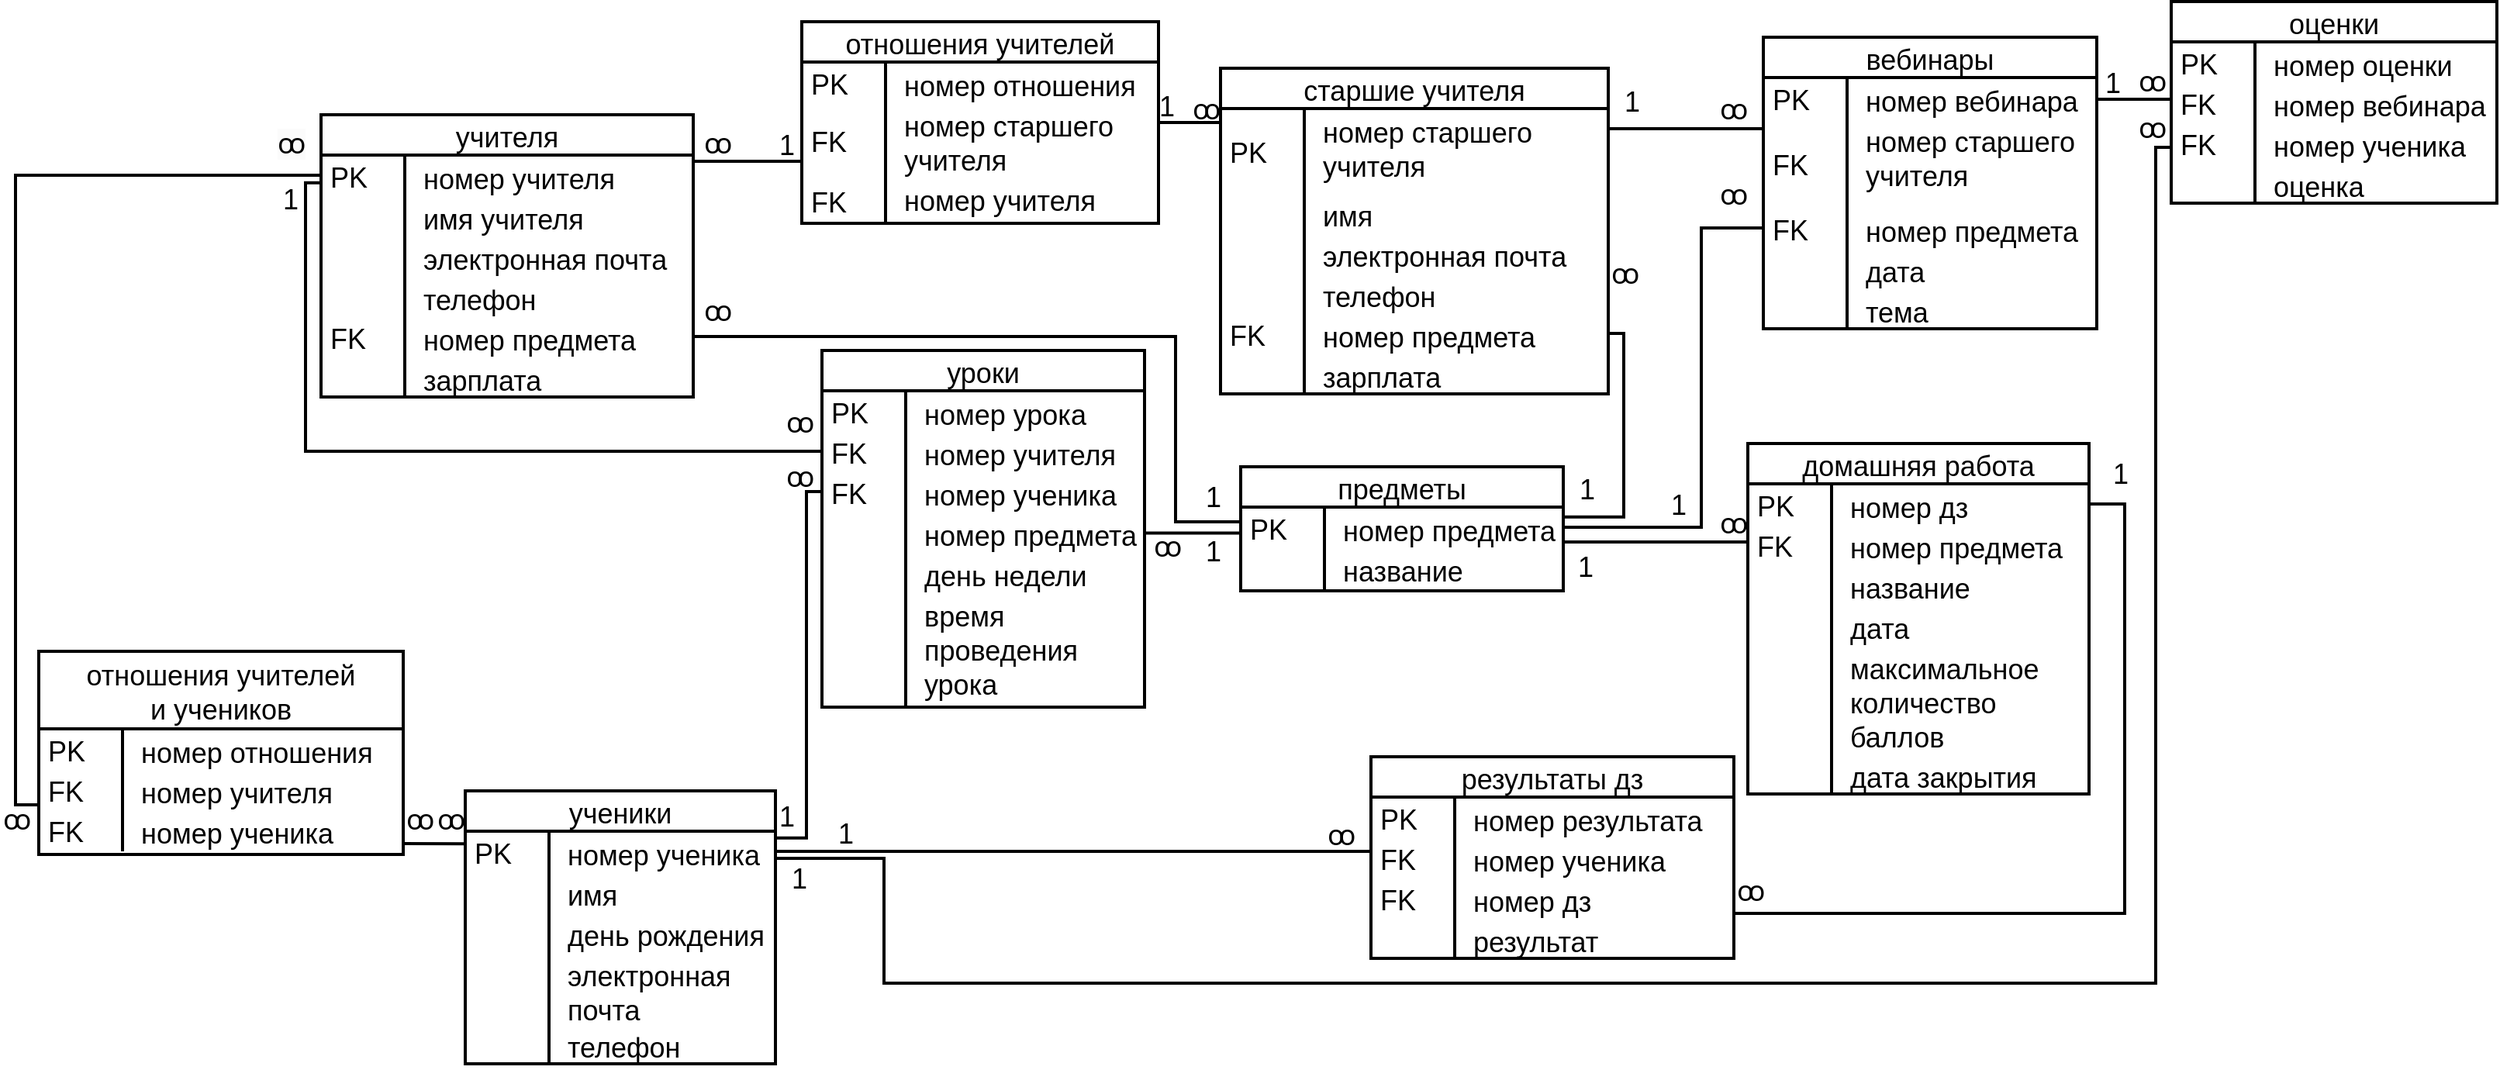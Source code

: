 <mxfile version="21.6.8" type="device">
  <diagram name="Страница — 1" id="VlObmKkYU1htEmcqtFjB">
    <mxGraphModel dx="1668" dy="-1364" grid="1" gridSize="10" guides="1" tooltips="1" connect="1" arrows="1" fold="1" page="1" pageScale="1" pageWidth="1654" pageHeight="1169" math="0" shadow="0">
      <root>
        <mxCell id="0" />
        <mxCell id="1" parent="0" />
        <mxCell id="KzehQTqZe3xetpzBrK9J-1" value="отношения учителей &#xa;и учеников" style="swimlane;fontStyle=0;childLayout=stackLayout;horizontal=1;startSize=50;fillColor=default;horizontalStack=0;resizeParent=1;resizeLast=0;collapsible=1;marginBottom=0;swimlaneFillColor=default;align=center;strokeWidth=2;fontSize=18;" parent="1" vertex="1">
          <mxGeometry x="47" y="2809" width="235" height="131" as="geometry" />
        </mxCell>
        <mxCell id="KzehQTqZe3xetpzBrK9J-2" value="номер отношения" style="shape=partialRectangle;top=0;left=0;right=0;bottom=0;align=left;verticalAlign=top;spacingTop=-2;fillColor=none;spacingLeft=64;spacingRight=4;overflow=hidden;rotatable=0;points=[[0,0.5],[1,0.5]];portConstraint=eastwest;dropTarget=0;strokeWidth=2;fontSize=18;" parent="KzehQTqZe3xetpzBrK9J-1" vertex="1">
          <mxGeometry y="50" width="235" height="26" as="geometry" />
        </mxCell>
        <mxCell id="KzehQTqZe3xetpzBrK9J-3" value="PK" style="shape=partialRectangle;top=0;left=0;bottom=0;fillColor=none;align=left;verticalAlign=middle;spacingLeft=4;spacingRight=4;overflow=hidden;rotatable=180;points=[];portConstraint=eastwest;part=1;strokeWidth=2;fontSize=18;" parent="KzehQTqZe3xetpzBrK9J-2" vertex="1" connectable="0">
          <mxGeometry width="54" height="26" as="geometry" />
        </mxCell>
        <mxCell id="KzehQTqZe3xetpzBrK9J-6" value="номер учителя" style="shape=partialRectangle;top=0;left=0;right=0;bottom=0;align=left;verticalAlign=top;spacingTop=-2;fillColor=none;spacingLeft=64;spacingRight=4;overflow=hidden;rotatable=0;points=[[0,0.5],[1,0.5]];portConstraint=eastwest;dropTarget=0;strokeWidth=2;fontSize=18;" parent="KzehQTqZe3xetpzBrK9J-1" vertex="1">
          <mxGeometry y="76" width="235" height="26" as="geometry" />
        </mxCell>
        <mxCell id="KzehQTqZe3xetpzBrK9J-7" value="FK" style="shape=partialRectangle;top=0;left=0;bottom=0;fillColor=none;align=left;verticalAlign=middle;spacingLeft=4;spacingRight=4;overflow=hidden;rotatable=180;points=[];portConstraint=eastwest;part=1;strokeWidth=2;fontSize=18;" parent="KzehQTqZe3xetpzBrK9J-6" vertex="1" connectable="0">
          <mxGeometry width="54" height="26" as="geometry" />
        </mxCell>
        <mxCell id="KzehQTqZe3xetpzBrK9J-4" value="номер ученика" style="shape=partialRectangle;top=0;left=0;right=0;bottom=0;align=left;verticalAlign=top;spacingTop=-2;fillColor=none;spacingLeft=64;spacingRight=4;overflow=hidden;rotatable=0;points=[[0,0.5],[1,0.5]];portConstraint=eastwest;dropTarget=0;strokeWidth=2;fontSize=18;" parent="KzehQTqZe3xetpzBrK9J-1" vertex="1">
          <mxGeometry y="102" width="235" height="26" as="geometry" />
        </mxCell>
        <mxCell id="KzehQTqZe3xetpzBrK9J-5" value="FK" style="shape=partialRectangle;top=0;left=0;bottom=0;fillColor=none;align=left;verticalAlign=middle;spacingLeft=4;spacingRight=4;overflow=hidden;rotatable=180;points=[];portConstraint=eastwest;part=1;strokeWidth=2;fontSize=18;" parent="KzehQTqZe3xetpzBrK9J-4" vertex="1" connectable="0">
          <mxGeometry width="54" height="26" as="geometry" />
        </mxCell>
        <mxCell id="YLEVBwhidmgwvVXyxrOQ-135" value="оценки" style="swimlane;fontStyle=0;childLayout=stackLayout;horizontal=1;startSize=26;fillColor=default;horizontalStack=0;resizeParent=1;resizeLast=0;collapsible=1;marginBottom=0;swimlaneFillColor=default;align=center;strokeWidth=2;fontSize=18;" parent="1" vertex="1">
          <mxGeometry x="1422" y="2390" width="210" height="130" as="geometry" />
        </mxCell>
        <mxCell id="YLEVBwhidmgwvVXyxrOQ-136" value="номер оценки" style="shape=partialRectangle;top=0;left=0;right=0;bottom=0;align=left;verticalAlign=top;spacingTop=-2;fillColor=none;spacingLeft=64;spacingRight=4;overflow=hidden;rotatable=0;points=[[0,0.5],[1,0.5]];portConstraint=eastwest;dropTarget=0;strokeWidth=2;fontSize=18;" parent="YLEVBwhidmgwvVXyxrOQ-135" vertex="1">
          <mxGeometry y="26" width="210" height="26" as="geometry" />
        </mxCell>
        <mxCell id="YLEVBwhidmgwvVXyxrOQ-137" value="PK" style="shape=partialRectangle;top=0;left=0;bottom=0;fillColor=none;align=left;verticalAlign=middle;spacingLeft=4;spacingRight=4;overflow=hidden;rotatable=180;points=[];portConstraint=eastwest;part=1;strokeWidth=2;fontSize=18;" parent="YLEVBwhidmgwvVXyxrOQ-136" vertex="1" connectable="0">
          <mxGeometry width="54" height="26" as="geometry" />
        </mxCell>
        <mxCell id="YLEVBwhidmgwvVXyxrOQ-140" value="номер вебинара" style="shape=partialRectangle;top=0;left=0;right=0;bottom=0;align=left;verticalAlign=top;spacingTop=-2;fillColor=none;spacingLeft=64;spacingRight=4;overflow=hidden;rotatable=0;points=[[0,0.5],[1,0.5]];portConstraint=eastwest;dropTarget=0;strokeWidth=2;fontSize=18;" parent="YLEVBwhidmgwvVXyxrOQ-135" vertex="1">
          <mxGeometry y="52" width="210" height="26" as="geometry" />
        </mxCell>
        <mxCell id="YLEVBwhidmgwvVXyxrOQ-141" value="FK" style="shape=partialRectangle;top=0;left=0;bottom=0;fillColor=none;align=left;verticalAlign=middle;spacingLeft=4;spacingRight=4;overflow=hidden;rotatable=180;points=[];portConstraint=eastwest;part=1;strokeWidth=2;fontSize=18;" parent="YLEVBwhidmgwvVXyxrOQ-140" vertex="1" connectable="0">
          <mxGeometry width="54" height="26" as="geometry" />
        </mxCell>
        <mxCell id="YLEVBwhidmgwvVXyxrOQ-138" value="номер ученика" style="shape=partialRectangle;top=0;left=0;right=0;bottom=0;align=left;verticalAlign=top;spacingTop=-2;fillColor=none;spacingLeft=64;spacingRight=4;overflow=hidden;rotatable=0;points=[[0,0.5],[1,0.5]];portConstraint=eastwest;dropTarget=0;strokeWidth=2;fontSize=18;" parent="YLEVBwhidmgwvVXyxrOQ-135" vertex="1">
          <mxGeometry y="78" width="210" height="26" as="geometry" />
        </mxCell>
        <mxCell id="YLEVBwhidmgwvVXyxrOQ-139" value="FK" style="shape=partialRectangle;top=0;left=0;bottom=0;fillColor=none;align=left;verticalAlign=middle;spacingLeft=4;spacingRight=4;overflow=hidden;rotatable=180;points=[];portConstraint=eastwest;part=1;strokeWidth=2;fontSize=18;" parent="YLEVBwhidmgwvVXyxrOQ-138" vertex="1" connectable="0">
          <mxGeometry width="54" height="26" as="geometry" />
        </mxCell>
        <mxCell id="YLEVBwhidmgwvVXyxrOQ-142" value="оценка" style="shape=partialRectangle;top=0;left=0;right=0;bottom=0;align=left;verticalAlign=top;spacingTop=-2;fillColor=none;spacingLeft=64;spacingRight=4;overflow=hidden;rotatable=0;points=[[0,0.5],[1,0.5]];portConstraint=eastwest;dropTarget=0;strokeWidth=2;fontSize=18;" parent="YLEVBwhidmgwvVXyxrOQ-135" vertex="1">
          <mxGeometry y="104" width="210" height="26" as="geometry" />
        </mxCell>
        <mxCell id="YLEVBwhidmgwvVXyxrOQ-143" value="" style="shape=partialRectangle;top=0;left=0;bottom=0;fillColor=none;align=left;verticalAlign=middle;spacingLeft=4;spacingRight=4;overflow=hidden;rotatable=180;points=[];portConstraint=eastwest;part=1;strokeWidth=2;fontSize=18;" parent="YLEVBwhidmgwvVXyxrOQ-142" vertex="1" connectable="0">
          <mxGeometry width="54" height="26" as="geometry" />
        </mxCell>
        <mxCell id="YLEVBwhidmgwvVXyxrOQ-154" value="домашняя работа" style="swimlane;fontStyle=0;childLayout=stackLayout;horizontal=1;startSize=26;fillColor=default;horizontalStack=0;resizeParent=1;resizeLast=0;collapsible=1;marginBottom=0;swimlaneFillColor=default;align=center;strokeWidth=2;fontSize=18;" parent="1" vertex="1">
          <mxGeometry x="1149" y="2675" width="220" height="226" as="geometry" />
        </mxCell>
        <mxCell id="YLEVBwhidmgwvVXyxrOQ-155" value="номер дз" style="shape=partialRectangle;top=0;left=0;right=0;bottom=0;align=left;verticalAlign=top;spacingTop=-2;fillColor=none;spacingLeft=64;spacingRight=4;overflow=hidden;rotatable=0;points=[[0,0.5],[1,0.5]];portConstraint=eastwest;dropTarget=0;strokeWidth=2;fontSize=18;" parent="YLEVBwhidmgwvVXyxrOQ-154" vertex="1">
          <mxGeometry y="26" width="220" height="26" as="geometry" />
        </mxCell>
        <mxCell id="YLEVBwhidmgwvVXyxrOQ-156" value="PK" style="shape=partialRectangle;top=0;left=0;bottom=0;fillColor=none;align=left;verticalAlign=middle;spacingLeft=4;spacingRight=4;overflow=hidden;rotatable=180;points=[];portConstraint=eastwest;part=1;strokeWidth=2;fontSize=18;" parent="YLEVBwhidmgwvVXyxrOQ-155" vertex="1" connectable="0">
          <mxGeometry width="54" height="26" as="geometry" />
        </mxCell>
        <mxCell id="YLEVBwhidmgwvVXyxrOQ-157" value="номер предмета" style="shape=partialRectangle;top=0;left=0;right=0;bottom=0;align=left;verticalAlign=top;spacingTop=-2;fillColor=none;spacingLeft=64;spacingRight=4;overflow=hidden;rotatable=0;points=[[0,0.5],[1,0.5]];portConstraint=eastwest;dropTarget=0;strokeWidth=2;fontSize=18;" parent="YLEVBwhidmgwvVXyxrOQ-154" vertex="1">
          <mxGeometry y="52" width="220" height="26" as="geometry" />
        </mxCell>
        <mxCell id="YLEVBwhidmgwvVXyxrOQ-158" value="FK" style="shape=partialRectangle;top=0;left=0;bottom=0;fillColor=none;align=left;verticalAlign=middle;spacingLeft=4;spacingRight=4;overflow=hidden;rotatable=180;points=[];portConstraint=eastwest;part=1;strokeWidth=2;fontSize=18;" parent="YLEVBwhidmgwvVXyxrOQ-157" vertex="1" connectable="0">
          <mxGeometry width="54" height="26" as="geometry" />
        </mxCell>
        <mxCell id="YLEVBwhidmgwvVXyxrOQ-159" value="название" style="shape=partialRectangle;top=0;left=0;right=0;bottom=0;align=left;verticalAlign=top;spacingTop=-2;fillColor=none;spacingLeft=64;spacingRight=4;overflow=hidden;rotatable=0;points=[[0,0.5],[1,0.5]];portConstraint=eastwest;dropTarget=0;strokeWidth=2;fontSize=18;" parent="YLEVBwhidmgwvVXyxrOQ-154" vertex="1">
          <mxGeometry y="78" width="220" height="26" as="geometry" />
        </mxCell>
        <mxCell id="YLEVBwhidmgwvVXyxrOQ-160" value="" style="shape=partialRectangle;top=0;left=0;bottom=0;fillColor=none;align=left;verticalAlign=middle;spacingLeft=4;spacingRight=4;overflow=hidden;rotatable=180;points=[];portConstraint=eastwest;part=1;strokeWidth=2;fontSize=18;" parent="YLEVBwhidmgwvVXyxrOQ-159" vertex="1" connectable="0">
          <mxGeometry width="54" height="26" as="geometry" />
        </mxCell>
        <mxCell id="YLEVBwhidmgwvVXyxrOQ-161" value="дата" style="shape=partialRectangle;top=0;left=0;right=0;bottom=0;align=left;verticalAlign=top;spacingTop=-2;fillColor=none;spacingLeft=64;spacingRight=4;overflow=hidden;rotatable=0;points=[[0,0.5],[1,0.5]];portConstraint=eastwest;dropTarget=0;strokeWidth=2;fontSize=18;" parent="YLEVBwhidmgwvVXyxrOQ-154" vertex="1">
          <mxGeometry y="104" width="220" height="26" as="geometry" />
        </mxCell>
        <mxCell id="YLEVBwhidmgwvVXyxrOQ-162" value="" style="shape=partialRectangle;top=0;left=0;bottom=0;fillColor=none;align=left;verticalAlign=middle;spacingLeft=4;spacingRight=4;overflow=hidden;rotatable=180;points=[];portConstraint=eastwest;part=1;strokeWidth=2;fontSize=18;" parent="YLEVBwhidmgwvVXyxrOQ-161" vertex="1" connectable="0">
          <mxGeometry width="54" height="26" as="geometry" />
        </mxCell>
        <mxCell id="YLEVBwhidmgwvVXyxrOQ-163" value="максимальное &#xa;количество &#xa;баллов" style="shape=partialRectangle;top=0;left=0;right=0;bottom=0;align=left;verticalAlign=top;spacingTop=-2;fillColor=none;spacingLeft=64;spacingRight=4;overflow=hidden;rotatable=0;points=[[0,0.5],[1,0.5]];portConstraint=eastwest;dropTarget=0;strokeWidth=2;fontSize=18;" parent="YLEVBwhidmgwvVXyxrOQ-154" vertex="1">
          <mxGeometry y="130" width="220" height="70" as="geometry" />
        </mxCell>
        <mxCell id="YLEVBwhidmgwvVXyxrOQ-164" value="" style="shape=partialRectangle;top=0;left=0;bottom=0;fillColor=none;align=left;verticalAlign=middle;spacingLeft=4;spacingRight=4;overflow=hidden;rotatable=180;points=[];portConstraint=eastwest;part=1;strokeWidth=2;fontSize=18;" parent="YLEVBwhidmgwvVXyxrOQ-163" vertex="1" connectable="0">
          <mxGeometry width="54" height="70" as="geometry" />
        </mxCell>
        <mxCell id="YLEVBwhidmgwvVXyxrOQ-165" value="дата закрытия" style="shape=partialRectangle;top=0;left=0;right=0;bottom=0;align=left;verticalAlign=top;spacingTop=-2;fillColor=none;spacingLeft=64;spacingRight=4;overflow=hidden;rotatable=0;points=[[0,0.5],[1,0.5]];portConstraint=eastwest;dropTarget=0;strokeWidth=2;fontSize=18;" parent="YLEVBwhidmgwvVXyxrOQ-154" vertex="1">
          <mxGeometry y="200" width="220" height="26" as="geometry" />
        </mxCell>
        <mxCell id="YLEVBwhidmgwvVXyxrOQ-166" value="" style="shape=partialRectangle;top=0;left=0;bottom=0;fillColor=none;align=left;verticalAlign=middle;spacingLeft=4;spacingRight=4;overflow=hidden;rotatable=180;points=[];portConstraint=eastwest;part=1;strokeWidth=2;fontSize=18;" parent="YLEVBwhidmgwvVXyxrOQ-165" vertex="1" connectable="0">
          <mxGeometry width="54" height="26" as="geometry" />
        </mxCell>
        <mxCell id="YLEVBwhidmgwvVXyxrOQ-175" value="результаты дз" style="swimlane;fontStyle=0;childLayout=stackLayout;horizontal=1;startSize=26;fillColor=default;horizontalStack=0;resizeParent=1;resizeLast=0;collapsible=1;marginBottom=0;swimlaneFillColor=default;align=center;strokeWidth=2;fontSize=18;" parent="1" vertex="1">
          <mxGeometry x="906" y="2877" width="234" height="130" as="geometry" />
        </mxCell>
        <mxCell id="YLEVBwhidmgwvVXyxrOQ-176" value="номер результата" style="shape=partialRectangle;top=0;left=0;right=0;bottom=0;align=left;verticalAlign=top;spacingTop=-2;fillColor=none;spacingLeft=64;spacingRight=4;overflow=hidden;rotatable=0;points=[[0,0.5],[1,0.5]];portConstraint=eastwest;dropTarget=0;strokeWidth=2;fontSize=18;" parent="YLEVBwhidmgwvVXyxrOQ-175" vertex="1">
          <mxGeometry y="26" width="234" height="26" as="geometry" />
        </mxCell>
        <mxCell id="YLEVBwhidmgwvVXyxrOQ-177" value="PK" style="shape=partialRectangle;top=0;left=0;bottom=0;fillColor=none;align=left;verticalAlign=middle;spacingLeft=4;spacingRight=4;overflow=hidden;rotatable=180;points=[];portConstraint=eastwest;part=1;strokeWidth=2;fontSize=18;" parent="YLEVBwhidmgwvVXyxrOQ-176" vertex="1" connectable="0">
          <mxGeometry width="54" height="26" as="geometry" />
        </mxCell>
        <mxCell id="YLEVBwhidmgwvVXyxrOQ-178" value="номер ученика" style="shape=partialRectangle;top=0;left=0;right=0;bottom=0;align=left;verticalAlign=top;spacingTop=-2;fillColor=none;spacingLeft=64;spacingRight=4;overflow=hidden;rotatable=0;points=[[0,0.5],[1,0.5]];portConstraint=eastwest;dropTarget=0;strokeWidth=2;fontSize=18;" parent="YLEVBwhidmgwvVXyxrOQ-175" vertex="1">
          <mxGeometry y="52" width="234" height="26" as="geometry" />
        </mxCell>
        <mxCell id="YLEVBwhidmgwvVXyxrOQ-179" value="FK" style="shape=partialRectangle;top=0;left=0;bottom=0;fillColor=none;align=left;verticalAlign=middle;spacingLeft=4;spacingRight=4;overflow=hidden;rotatable=180;points=[];portConstraint=eastwest;part=1;strokeWidth=2;fontSize=18;" parent="YLEVBwhidmgwvVXyxrOQ-178" vertex="1" connectable="0">
          <mxGeometry width="54" height="26" as="geometry" />
        </mxCell>
        <mxCell id="YLEVBwhidmgwvVXyxrOQ-180" value="номер дз" style="shape=partialRectangle;top=0;left=0;right=0;bottom=0;align=left;verticalAlign=top;spacingTop=-2;fillColor=none;spacingLeft=64;spacingRight=4;overflow=hidden;rotatable=0;points=[[0,0.5],[1,0.5]];portConstraint=eastwest;dropTarget=0;strokeWidth=2;fontSize=18;" parent="YLEVBwhidmgwvVXyxrOQ-175" vertex="1">
          <mxGeometry y="78" width="234" height="26" as="geometry" />
        </mxCell>
        <mxCell id="YLEVBwhidmgwvVXyxrOQ-181" value="FK" style="shape=partialRectangle;top=0;left=0;bottom=0;fillColor=none;align=left;verticalAlign=middle;spacingLeft=4;spacingRight=4;overflow=hidden;rotatable=180;points=[];portConstraint=eastwest;part=1;strokeWidth=2;fontSize=18;" parent="YLEVBwhidmgwvVXyxrOQ-180" vertex="1" connectable="0">
          <mxGeometry width="54" height="26" as="geometry" />
        </mxCell>
        <mxCell id="YLEVBwhidmgwvVXyxrOQ-182" value="результат" style="shape=partialRectangle;top=0;left=0;right=0;bottom=0;align=left;verticalAlign=top;spacingTop=-2;fillColor=none;spacingLeft=64;spacingRight=4;overflow=hidden;rotatable=0;points=[[0,0.5],[1,0.5]];portConstraint=eastwest;dropTarget=0;strokeWidth=2;fontSize=18;" parent="YLEVBwhidmgwvVXyxrOQ-175" vertex="1">
          <mxGeometry y="104" width="234" height="26" as="geometry" />
        </mxCell>
        <mxCell id="YLEVBwhidmgwvVXyxrOQ-183" value="" style="shape=partialRectangle;top=0;left=0;bottom=0;fillColor=none;align=left;verticalAlign=middle;spacingLeft=4;spacingRight=4;overflow=hidden;rotatable=180;points=[];portConstraint=eastwest;part=1;strokeWidth=2;fontSize=18;" parent="YLEVBwhidmgwvVXyxrOQ-182" vertex="1" connectable="0">
          <mxGeometry width="54" height="26" as="geometry" />
        </mxCell>
        <mxCell id="YLEVBwhidmgwvVXyxrOQ-194" value="уроки" style="swimlane;fontStyle=0;childLayout=stackLayout;horizontal=1;startSize=26;fillColor=default;horizontalStack=0;resizeParent=1;resizeLast=0;collapsible=1;marginBottom=0;swimlaneFillColor=default;align=center;strokeWidth=2;fontSize=18;" parent="1" vertex="1">
          <mxGeometry x="552" y="2615" width="208" height="230" as="geometry" />
        </mxCell>
        <mxCell id="YLEVBwhidmgwvVXyxrOQ-195" value="номер урока" style="shape=partialRectangle;top=0;left=0;right=0;bottom=0;align=left;verticalAlign=top;spacingTop=-2;fillColor=none;spacingLeft=64;spacingRight=4;overflow=hidden;rotatable=0;points=[[0,0.5],[1,0.5]];portConstraint=eastwest;dropTarget=0;strokeWidth=2;fontSize=18;" parent="YLEVBwhidmgwvVXyxrOQ-194" vertex="1">
          <mxGeometry y="26" width="208" height="26" as="geometry" />
        </mxCell>
        <mxCell id="YLEVBwhidmgwvVXyxrOQ-196" value="PK" style="shape=partialRectangle;top=0;left=0;bottom=0;fillColor=none;align=left;verticalAlign=middle;spacingLeft=4;spacingRight=4;overflow=hidden;rotatable=180;points=[];portConstraint=eastwest;part=1;strokeWidth=2;fontSize=18;" parent="YLEVBwhidmgwvVXyxrOQ-195" vertex="1" connectable="0">
          <mxGeometry width="54" height="26" as="geometry" />
        </mxCell>
        <mxCell id="YLEVBwhidmgwvVXyxrOQ-197" value="номер учителя" style="shape=partialRectangle;top=0;left=0;right=0;bottom=0;align=left;verticalAlign=top;spacingTop=-2;fillColor=none;spacingLeft=64;spacingRight=4;overflow=hidden;rotatable=0;points=[[0,0.5],[1,0.5]];portConstraint=eastwest;dropTarget=0;strokeWidth=2;fontSize=18;" parent="YLEVBwhidmgwvVXyxrOQ-194" vertex="1">
          <mxGeometry y="52" width="208" height="26" as="geometry" />
        </mxCell>
        <mxCell id="YLEVBwhidmgwvVXyxrOQ-198" value="FK" style="shape=partialRectangle;top=0;left=0;bottom=0;fillColor=none;align=left;verticalAlign=middle;spacingLeft=4;spacingRight=4;overflow=hidden;rotatable=180;points=[];portConstraint=eastwest;part=1;strokeWidth=2;fontSize=18;" parent="YLEVBwhidmgwvVXyxrOQ-197" vertex="1" connectable="0">
          <mxGeometry width="54" height="26" as="geometry" />
        </mxCell>
        <mxCell id="YLEVBwhidmgwvVXyxrOQ-199" value="номер ученика" style="shape=partialRectangle;top=0;left=0;right=0;bottom=0;align=left;verticalAlign=top;spacingTop=-2;fillColor=none;spacingLeft=64;spacingRight=4;overflow=hidden;rotatable=0;points=[[0,0.5],[1,0.5]];portConstraint=eastwest;dropTarget=0;strokeWidth=2;fontSize=18;" parent="YLEVBwhidmgwvVXyxrOQ-194" vertex="1">
          <mxGeometry y="78" width="208" height="26" as="geometry" />
        </mxCell>
        <mxCell id="YLEVBwhidmgwvVXyxrOQ-200" value="FK" style="shape=partialRectangle;top=0;left=0;bottom=0;fillColor=none;align=left;verticalAlign=middle;spacingLeft=4;spacingRight=4;overflow=hidden;rotatable=180;points=[];portConstraint=eastwest;part=1;strokeWidth=2;fontSize=18;" parent="YLEVBwhidmgwvVXyxrOQ-199" vertex="1" connectable="0">
          <mxGeometry width="54" height="26" as="geometry" />
        </mxCell>
        <mxCell id="YLEVBwhidmgwvVXyxrOQ-201" value="номер предмета" style="shape=partialRectangle;top=0;left=0;right=0;bottom=0;align=left;verticalAlign=top;spacingTop=-2;fillColor=none;spacingLeft=64;spacingRight=4;overflow=hidden;rotatable=0;points=[[0,0.5],[1,0.5]];portConstraint=eastwest;dropTarget=0;strokeWidth=2;fontSize=18;" parent="YLEVBwhidmgwvVXyxrOQ-194" vertex="1">
          <mxGeometry y="104" width="208" height="26" as="geometry" />
        </mxCell>
        <mxCell id="YLEVBwhidmgwvVXyxrOQ-202" value="" style="shape=partialRectangle;top=0;left=0;bottom=0;fillColor=none;align=left;verticalAlign=middle;spacingLeft=4;spacingRight=4;overflow=hidden;rotatable=180;points=[];portConstraint=eastwest;part=1;strokeWidth=2;fontSize=18;" parent="YLEVBwhidmgwvVXyxrOQ-201" vertex="1" connectable="0">
          <mxGeometry width="54" height="26" as="geometry" />
        </mxCell>
        <mxCell id="YLEVBwhidmgwvVXyxrOQ-203" value="день недели" style="shape=partialRectangle;top=0;left=0;right=0;bottom=0;align=left;verticalAlign=top;spacingTop=-2;fillColor=none;spacingLeft=64;spacingRight=4;overflow=hidden;rotatable=0;points=[[0,0.5],[1,0.5]];portConstraint=eastwest;dropTarget=0;strokeWidth=2;fontSize=18;" parent="YLEVBwhidmgwvVXyxrOQ-194" vertex="1">
          <mxGeometry y="130" width="208" height="26" as="geometry" />
        </mxCell>
        <mxCell id="YLEVBwhidmgwvVXyxrOQ-204" value="" style="shape=partialRectangle;top=0;left=0;bottom=0;fillColor=none;align=left;verticalAlign=middle;spacingLeft=4;spacingRight=4;overflow=hidden;rotatable=180;points=[];portConstraint=eastwest;part=1;strokeWidth=2;fontSize=18;" parent="YLEVBwhidmgwvVXyxrOQ-203" vertex="1" connectable="0">
          <mxGeometry width="54" height="26" as="geometry" />
        </mxCell>
        <mxCell id="YLEVBwhidmgwvVXyxrOQ-205" value="время &#xa;проведения&#xa;урока" style="shape=partialRectangle;top=0;left=0;right=0;bottom=0;align=left;verticalAlign=top;spacingTop=-2;fillColor=none;spacingLeft=64;spacingRight=4;overflow=hidden;rotatable=0;points=[[0,0.5],[1,0.5]];portConstraint=eastwest;dropTarget=0;strokeWidth=2;fontSize=18;" parent="YLEVBwhidmgwvVXyxrOQ-194" vertex="1">
          <mxGeometry y="156" width="208" height="74" as="geometry" />
        </mxCell>
        <mxCell id="YLEVBwhidmgwvVXyxrOQ-206" value="" style="shape=partialRectangle;top=0;left=0;bottom=0;fillColor=none;align=left;verticalAlign=middle;spacingLeft=4;spacingRight=4;overflow=hidden;rotatable=180;points=[];portConstraint=eastwest;part=1;strokeWidth=2;fontSize=18;" parent="YLEVBwhidmgwvVXyxrOQ-205" vertex="1" connectable="0">
          <mxGeometry width="54" height="74" as="geometry" />
        </mxCell>
        <mxCell id="YLEVBwhidmgwvVXyxrOQ-222" value="старшие учителя" style="swimlane;fontStyle=0;childLayout=stackLayout;horizontal=1;startSize=26;fillColor=default;horizontalStack=0;resizeParent=1;resizeLast=0;collapsible=1;marginBottom=0;swimlaneFillColor=default;align=center;strokeWidth=2;fontSize=18;" parent="1" vertex="1">
          <mxGeometry x="809" y="2433" width="250" height="210" as="geometry" />
        </mxCell>
        <mxCell id="YLEVBwhidmgwvVXyxrOQ-223" value="номер старшего&#xa;учителя" style="shape=partialRectangle;top=0;left=0;right=0;bottom=0;align=left;verticalAlign=top;spacingTop=-2;fillColor=none;spacingLeft=64;spacingRight=4;overflow=hidden;rotatable=0;points=[[0,0.5],[1,0.5]];portConstraint=eastwest;dropTarget=0;strokeWidth=2;fontSize=18;" parent="YLEVBwhidmgwvVXyxrOQ-222" vertex="1">
          <mxGeometry y="26" width="250" height="54" as="geometry" />
        </mxCell>
        <mxCell id="YLEVBwhidmgwvVXyxrOQ-224" value="PK" style="shape=partialRectangle;top=0;left=0;bottom=0;fillColor=none;align=left;verticalAlign=middle;spacingLeft=4;spacingRight=4;overflow=hidden;rotatable=180;points=[];portConstraint=eastwest;part=1;strokeWidth=2;fontSize=18;" parent="YLEVBwhidmgwvVXyxrOQ-223" vertex="1" connectable="0">
          <mxGeometry width="54" height="54.0" as="geometry" />
        </mxCell>
        <mxCell id="YLEVBwhidmgwvVXyxrOQ-225" value="имя" style="shape=partialRectangle;top=0;left=0;right=0;bottom=0;align=left;verticalAlign=top;spacingTop=-2;fillColor=none;spacingLeft=64;spacingRight=4;overflow=hidden;rotatable=0;points=[[0,0.5],[1,0.5]];portConstraint=eastwest;dropTarget=0;strokeWidth=2;fontSize=18;" parent="YLEVBwhidmgwvVXyxrOQ-222" vertex="1">
          <mxGeometry y="80" width="250" height="26" as="geometry" />
        </mxCell>
        <mxCell id="YLEVBwhidmgwvVXyxrOQ-226" value="" style="shape=partialRectangle;top=0;left=0;bottom=0;fillColor=none;align=left;verticalAlign=middle;spacingLeft=4;spacingRight=4;overflow=hidden;rotatable=180;points=[];portConstraint=eastwest;part=1;strokeWidth=2;fontSize=18;" parent="YLEVBwhidmgwvVXyxrOQ-225" vertex="1" connectable="0">
          <mxGeometry width="54" height="26" as="geometry" />
        </mxCell>
        <mxCell id="YLEVBwhidmgwvVXyxrOQ-227" value="электронная почта" style="shape=partialRectangle;top=0;left=0;right=0;bottom=0;align=left;verticalAlign=top;spacingTop=-2;fillColor=none;spacingLeft=64;spacingRight=4;overflow=hidden;rotatable=0;points=[[0,0.5],[1,0.5]];portConstraint=eastwest;dropTarget=0;strokeWidth=2;fontSize=18;" parent="YLEVBwhidmgwvVXyxrOQ-222" vertex="1">
          <mxGeometry y="106" width="250" height="26" as="geometry" />
        </mxCell>
        <mxCell id="YLEVBwhidmgwvVXyxrOQ-228" value="" style="shape=partialRectangle;top=0;left=0;bottom=0;fillColor=none;align=left;verticalAlign=middle;spacingLeft=4;spacingRight=4;overflow=hidden;rotatable=180;points=[];portConstraint=eastwest;part=1;strokeWidth=2;fontSize=18;" parent="YLEVBwhidmgwvVXyxrOQ-227" vertex="1" connectable="0">
          <mxGeometry width="54" height="26" as="geometry" />
        </mxCell>
        <mxCell id="YLEVBwhidmgwvVXyxrOQ-229" value="телефон" style="shape=partialRectangle;top=0;left=0;right=0;bottom=0;align=left;verticalAlign=top;spacingTop=-2;fillColor=none;spacingLeft=64;spacingRight=4;overflow=hidden;rotatable=0;points=[[0,0.5],[1,0.5]];portConstraint=eastwest;dropTarget=0;strokeWidth=2;fontSize=18;" parent="YLEVBwhidmgwvVXyxrOQ-222" vertex="1">
          <mxGeometry y="132" width="250" height="26" as="geometry" />
        </mxCell>
        <mxCell id="YLEVBwhidmgwvVXyxrOQ-230" value="" style="shape=partialRectangle;top=0;left=0;bottom=0;fillColor=none;align=left;verticalAlign=middle;spacingLeft=4;spacingRight=4;overflow=hidden;rotatable=180;points=[];portConstraint=eastwest;part=1;strokeWidth=2;fontSize=18;" parent="YLEVBwhidmgwvVXyxrOQ-229" vertex="1" connectable="0">
          <mxGeometry width="54" height="26" as="geometry" />
        </mxCell>
        <mxCell id="YLEVBwhidmgwvVXyxrOQ-231" value="номер предмета" style="shape=partialRectangle;top=0;left=0;right=0;bottom=0;align=left;verticalAlign=top;spacingTop=-2;fillColor=none;spacingLeft=64;spacingRight=4;overflow=hidden;rotatable=0;points=[[0,0.5],[1,0.5]];portConstraint=eastwest;dropTarget=0;strokeWidth=2;fontSize=18;" parent="YLEVBwhidmgwvVXyxrOQ-222" vertex="1">
          <mxGeometry y="158" width="250" height="26" as="geometry" />
        </mxCell>
        <mxCell id="YLEVBwhidmgwvVXyxrOQ-232" value="FK" style="shape=partialRectangle;top=0;left=0;bottom=0;fillColor=none;align=left;verticalAlign=middle;spacingLeft=4;spacingRight=4;overflow=hidden;rotatable=180;points=[];portConstraint=eastwest;part=1;strokeWidth=2;fontSize=18;" parent="YLEVBwhidmgwvVXyxrOQ-231" vertex="1" connectable="0">
          <mxGeometry width="54" height="26" as="geometry" />
        </mxCell>
        <mxCell id="YLEVBwhidmgwvVXyxrOQ-233" value="зарплата" style="shape=partialRectangle;top=0;left=0;right=0;bottom=0;align=left;verticalAlign=top;spacingTop=-2;fillColor=none;spacingLeft=64;spacingRight=4;overflow=hidden;rotatable=0;points=[[0,0.5],[1,0.5]];portConstraint=eastwest;dropTarget=0;strokeWidth=2;fontSize=18;" parent="YLEVBwhidmgwvVXyxrOQ-222" vertex="1">
          <mxGeometry y="184" width="250" height="26" as="geometry" />
        </mxCell>
        <mxCell id="YLEVBwhidmgwvVXyxrOQ-234" value="" style="shape=partialRectangle;top=0;left=0;bottom=0;fillColor=none;align=left;verticalAlign=middle;spacingLeft=4;spacingRight=4;overflow=hidden;rotatable=180;points=[];portConstraint=eastwest;part=1;strokeWidth=2;fontSize=18;" parent="YLEVBwhidmgwvVXyxrOQ-233" vertex="1" connectable="0">
          <mxGeometry width="54" height="26" as="geometry" />
        </mxCell>
        <mxCell id="YLEVBwhidmgwvVXyxrOQ-241" value="ученики" style="swimlane;fontStyle=0;childLayout=stackLayout;horizontal=1;startSize=26;fillColor=default;horizontalStack=0;resizeParent=1;resizeLast=0;collapsible=1;marginBottom=0;swimlaneFillColor=default;align=center;strokeWidth=2;fontSize=18;" parent="1" vertex="1">
          <mxGeometry x="322" y="2899" width="200" height="176" as="geometry" />
        </mxCell>
        <mxCell id="YLEVBwhidmgwvVXyxrOQ-242" value="номер ученика" style="shape=partialRectangle;top=0;left=0;right=0;bottom=0;align=left;verticalAlign=top;spacingTop=-2;fillColor=none;spacingLeft=64;spacingRight=4;overflow=hidden;rotatable=0;points=[[0,0.5],[1,0.5]];portConstraint=eastwest;dropTarget=0;strokeWidth=2;fontSize=18;" parent="YLEVBwhidmgwvVXyxrOQ-241" vertex="1">
          <mxGeometry y="26" width="200" height="26" as="geometry" />
        </mxCell>
        <mxCell id="YLEVBwhidmgwvVXyxrOQ-243" value="PK" style="shape=partialRectangle;top=0;left=0;bottom=0;fillColor=none;align=left;verticalAlign=middle;spacingLeft=4;spacingRight=4;overflow=hidden;rotatable=180;points=[];portConstraint=eastwest;part=1;strokeWidth=2;fontSize=18;" parent="YLEVBwhidmgwvVXyxrOQ-242" vertex="1" connectable="0">
          <mxGeometry width="54" height="26" as="geometry" />
        </mxCell>
        <mxCell id="YLEVBwhidmgwvVXyxrOQ-244" value="имя " style="shape=partialRectangle;top=0;left=0;right=0;bottom=0;align=left;verticalAlign=top;spacingTop=-2;fillColor=none;spacingLeft=64;spacingRight=4;overflow=hidden;rotatable=0;points=[[0,0.5],[1,0.5]];portConstraint=eastwest;dropTarget=0;strokeWidth=2;fontSize=18;" parent="YLEVBwhidmgwvVXyxrOQ-241" vertex="1">
          <mxGeometry y="52" width="200" height="26" as="geometry" />
        </mxCell>
        <mxCell id="YLEVBwhidmgwvVXyxrOQ-245" value="" style="shape=partialRectangle;top=0;left=0;bottom=0;fillColor=none;align=left;verticalAlign=middle;spacingLeft=4;spacingRight=4;overflow=hidden;rotatable=180;points=[];portConstraint=eastwest;part=1;strokeWidth=2;fontSize=18;" parent="YLEVBwhidmgwvVXyxrOQ-244" vertex="1" connectable="0">
          <mxGeometry width="54" height="26" as="geometry" />
        </mxCell>
        <mxCell id="YLEVBwhidmgwvVXyxrOQ-246" value="день рождения" style="shape=partialRectangle;top=0;left=0;right=0;bottom=0;align=left;verticalAlign=top;spacingTop=-2;fillColor=none;spacingLeft=64;spacingRight=4;overflow=hidden;rotatable=0;points=[[0,0.5],[1,0.5]];portConstraint=eastwest;dropTarget=0;strokeWidth=2;fontSize=18;" parent="YLEVBwhidmgwvVXyxrOQ-241" vertex="1">
          <mxGeometry y="78" width="200" height="26" as="geometry" />
        </mxCell>
        <mxCell id="YLEVBwhidmgwvVXyxrOQ-247" value="" style="shape=partialRectangle;top=0;left=0;bottom=0;fillColor=none;align=left;verticalAlign=middle;spacingLeft=4;spacingRight=4;overflow=hidden;rotatable=180;points=[];portConstraint=eastwest;part=1;strokeWidth=2;fontSize=18;" parent="YLEVBwhidmgwvVXyxrOQ-246" vertex="1" connectable="0">
          <mxGeometry width="54" height="26" as="geometry" />
        </mxCell>
        <mxCell id="YLEVBwhidmgwvVXyxrOQ-248" value="электронная&#xa;почта" style="shape=partialRectangle;top=0;left=0;right=0;bottom=0;align=left;verticalAlign=top;spacingTop=-2;fillColor=none;spacingLeft=64;spacingRight=4;overflow=hidden;rotatable=0;points=[[0,0.5],[1,0.5]];portConstraint=eastwest;dropTarget=0;strokeWidth=2;fontSize=18;" parent="YLEVBwhidmgwvVXyxrOQ-241" vertex="1">
          <mxGeometry y="104" width="200" height="46" as="geometry" />
        </mxCell>
        <mxCell id="YLEVBwhidmgwvVXyxrOQ-249" value="" style="shape=partialRectangle;top=0;left=0;bottom=0;fillColor=none;align=left;verticalAlign=middle;spacingLeft=4;spacingRight=4;overflow=hidden;rotatable=180;points=[];portConstraint=eastwest;part=1;strokeWidth=2;fontSize=18;" parent="YLEVBwhidmgwvVXyxrOQ-248" vertex="1" connectable="0">
          <mxGeometry width="54" height="46" as="geometry" />
        </mxCell>
        <mxCell id="YLEVBwhidmgwvVXyxrOQ-250" value="телефон" style="shape=partialRectangle;top=0;left=0;right=0;bottom=0;align=left;verticalAlign=top;spacingTop=-2;fillColor=none;spacingLeft=64;spacingRight=4;overflow=hidden;rotatable=0;points=[[0,0.5],[1,0.5]];portConstraint=eastwest;dropTarget=0;strokeWidth=2;fontSize=18;" parent="YLEVBwhidmgwvVXyxrOQ-241" vertex="1">
          <mxGeometry y="150" width="200" height="26" as="geometry" />
        </mxCell>
        <mxCell id="YLEVBwhidmgwvVXyxrOQ-251" value="" style="shape=partialRectangle;top=0;left=0;bottom=0;fillColor=none;align=left;verticalAlign=middle;spacingLeft=4;spacingRight=4;overflow=hidden;rotatable=180;points=[];portConstraint=eastwest;part=1;strokeWidth=2;fontSize=18;" parent="YLEVBwhidmgwvVXyxrOQ-250" vertex="1" connectable="0">
          <mxGeometry width="54" height="26" as="geometry" />
        </mxCell>
        <mxCell id="YLEVBwhidmgwvVXyxrOQ-260" value="предметы" style="swimlane;fontStyle=0;childLayout=stackLayout;horizontal=1;startSize=26;fillColor=default;horizontalStack=0;resizeParent=1;resizeLast=0;collapsible=1;marginBottom=0;swimlaneFillColor=default;align=center;strokeWidth=2;fontSize=18;" parent="1" vertex="1">
          <mxGeometry x="822" y="2690" width="208" height="80" as="geometry" />
        </mxCell>
        <mxCell id="YLEVBwhidmgwvVXyxrOQ-261" value="номер предмета" style="shape=partialRectangle;top=0;left=0;right=0;bottom=0;align=left;verticalAlign=top;spacingTop=-2;fillColor=none;spacingLeft=64;spacingRight=4;overflow=hidden;rotatable=0;points=[[0,0.5],[1,0.5]];portConstraint=eastwest;dropTarget=0;strokeWidth=2;fontSize=18;" parent="YLEVBwhidmgwvVXyxrOQ-260" vertex="1">
          <mxGeometry y="26" width="208" height="26" as="geometry" />
        </mxCell>
        <mxCell id="YLEVBwhidmgwvVXyxrOQ-262" value="PK" style="shape=partialRectangle;top=0;left=0;bottom=0;fillColor=none;align=left;verticalAlign=middle;spacingLeft=4;spacingRight=4;overflow=hidden;rotatable=180;points=[];portConstraint=eastwest;part=1;strokeWidth=2;fontSize=18;" parent="YLEVBwhidmgwvVXyxrOQ-261" vertex="1" connectable="0">
          <mxGeometry width="54" height="26" as="geometry" />
        </mxCell>
        <mxCell id="YLEVBwhidmgwvVXyxrOQ-263" value="название" style="shape=partialRectangle;top=0;left=0;right=0;bottom=0;align=left;verticalAlign=top;spacingTop=-2;fillColor=none;spacingLeft=64;spacingRight=4;overflow=hidden;rotatable=0;points=[[0,0.5],[1,0.5]];portConstraint=eastwest;dropTarget=0;strokeWidth=2;fontSize=18;" parent="YLEVBwhidmgwvVXyxrOQ-260" vertex="1">
          <mxGeometry y="52" width="208" height="26" as="geometry" />
        </mxCell>
        <mxCell id="YLEVBwhidmgwvVXyxrOQ-264" value="" style="shape=partialRectangle;top=0;left=0;bottom=0;fillColor=none;align=left;verticalAlign=middle;spacingLeft=4;spacingRight=4;overflow=hidden;rotatable=180;points=[];portConstraint=eastwest;part=1;strokeWidth=2;fontSize=18;" parent="YLEVBwhidmgwvVXyxrOQ-263" vertex="1" connectable="0">
          <mxGeometry width="54" height="26" as="geometry" />
        </mxCell>
        <mxCell id="YLEVBwhidmgwvVXyxrOQ-271" value="отношения учителей" style="swimlane;fontStyle=0;childLayout=stackLayout;horizontal=1;startSize=26;fillColor=default;horizontalStack=0;resizeParent=1;resizeLast=0;collapsible=1;marginBottom=0;swimlaneFillColor=default;align=center;strokeWidth=2;fontSize=18;" parent="1" vertex="1">
          <mxGeometry x="539" y="2403" width="230" height="130" as="geometry" />
        </mxCell>
        <mxCell id="YLEVBwhidmgwvVXyxrOQ-272" value="номер отношения" style="shape=partialRectangle;top=0;left=0;right=0;bottom=0;align=left;verticalAlign=top;spacingTop=-2;fillColor=none;spacingLeft=64;spacingRight=4;overflow=hidden;rotatable=0;points=[[0,0.5],[1,0.5]];portConstraint=eastwest;dropTarget=0;strokeWidth=2;fontSize=18;" parent="YLEVBwhidmgwvVXyxrOQ-271" vertex="1">
          <mxGeometry y="26" width="230" height="26" as="geometry" />
        </mxCell>
        <mxCell id="YLEVBwhidmgwvVXyxrOQ-273" value="PK" style="shape=partialRectangle;top=0;left=0;bottom=0;fillColor=none;align=left;verticalAlign=middle;spacingLeft=4;spacingRight=4;overflow=hidden;rotatable=180;points=[];portConstraint=eastwest;part=1;strokeWidth=2;fontSize=18;" parent="YLEVBwhidmgwvVXyxrOQ-272" vertex="1" connectable="0">
          <mxGeometry width="54" height="26" as="geometry" />
        </mxCell>
        <mxCell id="YLEVBwhidmgwvVXyxrOQ-274" value="номер старшего &#xa;учителя" style="shape=partialRectangle;top=0;left=0;right=0;bottom=0;align=left;verticalAlign=top;spacingTop=-2;fillColor=none;spacingLeft=64;spacingRight=4;overflow=hidden;rotatable=0;points=[[0,0.5],[1,0.5]];portConstraint=eastwest;dropTarget=0;strokeWidth=2;fontSize=18;" parent="YLEVBwhidmgwvVXyxrOQ-271" vertex="1">
          <mxGeometry y="52" width="230" height="48" as="geometry" />
        </mxCell>
        <mxCell id="YLEVBwhidmgwvVXyxrOQ-275" value="FK" style="shape=partialRectangle;top=0;left=0;bottom=0;fillColor=none;align=left;verticalAlign=middle;spacingLeft=4;spacingRight=4;overflow=hidden;rotatable=180;points=[];portConstraint=eastwest;part=1;strokeWidth=2;fontSize=18;" parent="YLEVBwhidmgwvVXyxrOQ-274" vertex="1" connectable="0">
          <mxGeometry width="54" height="48" as="geometry" />
        </mxCell>
        <mxCell id="YLEVBwhidmgwvVXyxrOQ-276" value="номер учителя&#xa;" style="shape=partialRectangle;top=0;left=0;right=0;bottom=0;align=left;verticalAlign=top;spacingTop=-2;fillColor=none;spacingLeft=64;spacingRight=4;overflow=hidden;rotatable=0;points=[[0,0.5],[1,0.5]];portConstraint=eastwest;dropTarget=0;strokeWidth=2;fontSize=18;" parent="YLEVBwhidmgwvVXyxrOQ-271" vertex="1">
          <mxGeometry y="100" width="230" height="30" as="geometry" />
        </mxCell>
        <mxCell id="YLEVBwhidmgwvVXyxrOQ-277" value="FK" style="shape=partialRectangle;top=0;left=0;bottom=0;fillColor=none;align=left;verticalAlign=middle;spacingLeft=4;spacingRight=4;overflow=hidden;rotatable=180;points=[];portConstraint=eastwest;part=1;strokeWidth=2;fontSize=18;" parent="YLEVBwhidmgwvVXyxrOQ-276" vertex="1" connectable="0">
          <mxGeometry width="54" height="30" as="geometry" />
        </mxCell>
        <mxCell id="YLEVBwhidmgwvVXyxrOQ-288" value="учителя" style="swimlane;fontStyle=0;childLayout=stackLayout;horizontal=1;startSize=26;fillColor=default;horizontalStack=0;resizeParent=1;resizeLast=0;collapsible=1;marginBottom=0;swimlaneFillColor=default;align=center;strokeWidth=2;fontSize=18;" parent="1" vertex="1">
          <mxGeometry x="229" y="2463" width="240" height="182" as="geometry" />
        </mxCell>
        <mxCell id="YLEVBwhidmgwvVXyxrOQ-289" value="номер учителя" style="shape=partialRectangle;top=0;left=0;right=0;bottom=0;align=left;verticalAlign=top;spacingTop=-2;fillColor=none;spacingLeft=64;spacingRight=4;overflow=hidden;rotatable=0;points=[[0,0.5],[1,0.5]];portConstraint=eastwest;dropTarget=0;strokeWidth=2;fontSize=18;" parent="YLEVBwhidmgwvVXyxrOQ-288" vertex="1">
          <mxGeometry y="26" width="240" height="26" as="geometry" />
        </mxCell>
        <mxCell id="YLEVBwhidmgwvVXyxrOQ-290" value="PK" style="shape=partialRectangle;top=0;left=0;bottom=0;fillColor=none;align=left;verticalAlign=middle;spacingLeft=4;spacingRight=4;overflow=hidden;rotatable=180;points=[];portConstraint=eastwest;part=1;strokeWidth=2;fontSize=18;" parent="YLEVBwhidmgwvVXyxrOQ-289" vertex="1" connectable="0">
          <mxGeometry width="54" height="26" as="geometry" />
        </mxCell>
        <mxCell id="YLEVBwhidmgwvVXyxrOQ-291" value="имя учителя" style="shape=partialRectangle;top=0;left=0;right=0;bottom=0;align=left;verticalAlign=top;spacingTop=-2;fillColor=none;spacingLeft=64;spacingRight=4;overflow=hidden;rotatable=0;points=[[0,0.5],[1,0.5]];portConstraint=eastwest;dropTarget=0;strokeWidth=2;fontSize=18;" parent="YLEVBwhidmgwvVXyxrOQ-288" vertex="1">
          <mxGeometry y="52" width="240" height="26" as="geometry" />
        </mxCell>
        <mxCell id="YLEVBwhidmgwvVXyxrOQ-292" value="" style="shape=partialRectangle;top=0;left=0;bottom=0;fillColor=none;align=left;verticalAlign=middle;spacingLeft=4;spacingRight=4;overflow=hidden;rotatable=180;points=[];portConstraint=eastwest;part=1;strokeWidth=2;fontSize=18;" parent="YLEVBwhidmgwvVXyxrOQ-291" vertex="1" connectable="0">
          <mxGeometry width="54" height="26" as="geometry" />
        </mxCell>
        <mxCell id="YLEVBwhidmgwvVXyxrOQ-293" value="электронная почта" style="shape=partialRectangle;top=0;left=0;right=0;bottom=0;align=left;verticalAlign=top;spacingTop=-2;fillColor=none;spacingLeft=64;spacingRight=4;overflow=hidden;rotatable=0;points=[[0,0.5],[1,0.5]];portConstraint=eastwest;dropTarget=0;strokeWidth=2;fontSize=18;" parent="YLEVBwhidmgwvVXyxrOQ-288" vertex="1">
          <mxGeometry y="78" width="240" height="26" as="geometry" />
        </mxCell>
        <mxCell id="YLEVBwhidmgwvVXyxrOQ-294" value="" style="shape=partialRectangle;top=0;left=0;bottom=0;fillColor=none;align=left;verticalAlign=middle;spacingLeft=4;spacingRight=4;overflow=hidden;rotatable=180;points=[];portConstraint=eastwest;part=1;strokeWidth=2;fontSize=18;" parent="YLEVBwhidmgwvVXyxrOQ-293" vertex="1" connectable="0">
          <mxGeometry width="54" height="26" as="geometry" />
        </mxCell>
        <mxCell id="YLEVBwhidmgwvVXyxrOQ-295" value="телефон" style="shape=partialRectangle;top=0;left=0;right=0;bottom=0;align=left;verticalAlign=top;spacingTop=-2;fillColor=none;spacingLeft=64;spacingRight=4;overflow=hidden;rotatable=0;points=[[0,0.5],[1,0.5]];portConstraint=eastwest;dropTarget=0;strokeWidth=2;fontSize=18;" parent="YLEVBwhidmgwvVXyxrOQ-288" vertex="1">
          <mxGeometry y="104" width="240" height="26" as="geometry" />
        </mxCell>
        <mxCell id="YLEVBwhidmgwvVXyxrOQ-296" value="" style="shape=partialRectangle;top=0;left=0;bottom=0;fillColor=none;align=left;verticalAlign=middle;spacingLeft=4;spacingRight=4;overflow=hidden;rotatable=180;points=[];portConstraint=eastwest;part=1;strokeWidth=2;fontSize=18;" parent="YLEVBwhidmgwvVXyxrOQ-295" vertex="1" connectable="0">
          <mxGeometry width="54" height="26" as="geometry" />
        </mxCell>
        <mxCell id="YLEVBwhidmgwvVXyxrOQ-297" value="номер предмета&#xa;" style="shape=partialRectangle;top=0;left=0;right=0;bottom=0;align=left;verticalAlign=top;spacingTop=-2;fillColor=none;spacingLeft=64;spacingRight=4;overflow=hidden;rotatable=0;points=[[0,0.5],[1,0.5]];portConstraint=eastwest;dropTarget=0;strokeWidth=2;fontSize=18;" parent="YLEVBwhidmgwvVXyxrOQ-288" vertex="1">
          <mxGeometry y="130" width="240" height="26" as="geometry" />
        </mxCell>
        <mxCell id="YLEVBwhidmgwvVXyxrOQ-298" value="FK" style="shape=partialRectangle;top=0;left=0;bottom=0;fillColor=none;align=left;verticalAlign=middle;spacingLeft=4;spacingRight=4;overflow=hidden;rotatable=180;points=[];portConstraint=eastwest;part=1;strokeWidth=2;fontSize=18;" parent="YLEVBwhidmgwvVXyxrOQ-297" vertex="1" connectable="0">
          <mxGeometry width="54" height="26" as="geometry" />
        </mxCell>
        <mxCell id="YLEVBwhidmgwvVXyxrOQ-299" value="зарплата" style="shape=partialRectangle;top=0;left=0;right=0;bottom=0;align=left;verticalAlign=top;spacingTop=-2;fillColor=none;spacingLeft=64;spacingRight=4;overflow=hidden;rotatable=0;points=[[0,0.5],[1,0.5]];portConstraint=eastwest;dropTarget=0;strokeWidth=2;fontSize=18;" parent="YLEVBwhidmgwvVXyxrOQ-288" vertex="1">
          <mxGeometry y="156" width="240" height="26" as="geometry" />
        </mxCell>
        <mxCell id="YLEVBwhidmgwvVXyxrOQ-300" value="" style="shape=partialRectangle;top=0;left=0;bottom=0;fillColor=none;align=left;verticalAlign=middle;spacingLeft=4;spacingRight=4;overflow=hidden;rotatable=180;points=[];portConstraint=eastwest;part=1;strokeWidth=2;fontSize=18;" parent="YLEVBwhidmgwvVXyxrOQ-299" vertex="1" connectable="0">
          <mxGeometry width="54" height="26" as="geometry" />
        </mxCell>
        <mxCell id="YLEVBwhidmgwvVXyxrOQ-307" value="вебинары" style="swimlane;fontStyle=0;childLayout=stackLayout;horizontal=1;startSize=26;fillColor=default;horizontalStack=0;resizeParent=1;resizeLast=0;collapsible=1;marginBottom=0;swimlaneFillColor=default;align=center;strokeWidth=2;fontSize=18;" parent="1" vertex="1">
          <mxGeometry x="1159" y="2413" width="215" height="188" as="geometry" />
        </mxCell>
        <mxCell id="YLEVBwhidmgwvVXyxrOQ-308" value="номер вебинара" style="shape=partialRectangle;top=0;left=0;right=0;bottom=0;align=left;verticalAlign=top;spacingTop=-2;fillColor=none;spacingLeft=64;spacingRight=4;overflow=hidden;rotatable=0;points=[[0,0.5],[1,0.5]];portConstraint=eastwest;dropTarget=0;strokeWidth=2;fontSize=18;" parent="YLEVBwhidmgwvVXyxrOQ-307" vertex="1">
          <mxGeometry y="26" width="215" height="26" as="geometry" />
        </mxCell>
        <mxCell id="YLEVBwhidmgwvVXyxrOQ-309" value="PK" style="shape=partialRectangle;top=0;left=0;bottom=0;fillColor=none;align=left;verticalAlign=middle;spacingLeft=4;spacingRight=4;overflow=hidden;rotatable=180;points=[];portConstraint=eastwest;part=1;strokeWidth=2;fontSize=18;" parent="YLEVBwhidmgwvVXyxrOQ-308" vertex="1" connectable="0">
          <mxGeometry width="54" height="26" as="geometry" />
        </mxCell>
        <mxCell id="YLEVBwhidmgwvVXyxrOQ-316" value="номер старшего&#xa;учителя" style="shape=partialRectangle;top=0;left=0;right=0;bottom=0;align=left;verticalAlign=top;spacingTop=-2;fillColor=none;spacingLeft=64;spacingRight=4;overflow=hidden;rotatable=0;points=[[0,0.5],[1,0.5]];portConstraint=eastwest;dropTarget=0;strokeWidth=2;fontSize=18;" parent="YLEVBwhidmgwvVXyxrOQ-307" vertex="1">
          <mxGeometry y="52" width="215" height="58" as="geometry" />
        </mxCell>
        <mxCell id="YLEVBwhidmgwvVXyxrOQ-317" value="FK" style="shape=partialRectangle;top=0;left=0;bottom=0;fillColor=none;align=left;verticalAlign=middle;spacingLeft=4;spacingRight=4;overflow=hidden;rotatable=180;points=[];portConstraint=eastwest;part=1;strokeWidth=2;fontSize=18;" parent="YLEVBwhidmgwvVXyxrOQ-316" vertex="1" connectable="0">
          <mxGeometry width="54" height="58" as="geometry" />
        </mxCell>
        <mxCell id="YLEVBwhidmgwvVXyxrOQ-310" value="номер предмета" style="shape=partialRectangle;top=0;left=0;right=0;bottom=0;align=left;verticalAlign=top;spacingTop=-2;fillColor=none;spacingLeft=64;spacingRight=4;overflow=hidden;rotatable=0;points=[[0,0.5],[1,0.5]];portConstraint=eastwest;dropTarget=0;strokeWidth=2;fontSize=18;" parent="YLEVBwhidmgwvVXyxrOQ-307" vertex="1">
          <mxGeometry y="110" width="215" height="26" as="geometry" />
        </mxCell>
        <mxCell id="YLEVBwhidmgwvVXyxrOQ-311" value="FK" style="shape=partialRectangle;top=0;left=0;bottom=0;fillColor=none;align=left;verticalAlign=middle;spacingLeft=4;spacingRight=4;overflow=hidden;rotatable=180;points=[];portConstraint=eastwest;part=1;strokeWidth=2;fontSize=18;" parent="YLEVBwhidmgwvVXyxrOQ-310" vertex="1" connectable="0">
          <mxGeometry width="54" height="26" as="geometry" />
        </mxCell>
        <mxCell id="YLEVBwhidmgwvVXyxrOQ-312" value="дата" style="shape=partialRectangle;top=0;left=0;right=0;bottom=0;align=left;verticalAlign=top;spacingTop=-2;fillColor=none;spacingLeft=64;spacingRight=4;overflow=hidden;rotatable=0;points=[[0,0.5],[1,0.5]];portConstraint=eastwest;dropTarget=0;strokeWidth=2;fontSize=18;" parent="YLEVBwhidmgwvVXyxrOQ-307" vertex="1">
          <mxGeometry y="136" width="215" height="26" as="geometry" />
        </mxCell>
        <mxCell id="YLEVBwhidmgwvVXyxrOQ-313" value="" style="shape=partialRectangle;top=0;left=0;bottom=0;fillColor=none;align=left;verticalAlign=middle;spacingLeft=4;spacingRight=4;overflow=hidden;rotatable=180;points=[];portConstraint=eastwest;part=1;strokeWidth=2;fontSize=18;" parent="YLEVBwhidmgwvVXyxrOQ-312" vertex="1" connectable="0">
          <mxGeometry width="54" height="26" as="geometry" />
        </mxCell>
        <mxCell id="YLEVBwhidmgwvVXyxrOQ-314" value="тема" style="shape=partialRectangle;top=0;left=0;right=0;bottom=0;align=left;verticalAlign=top;spacingTop=-2;fillColor=none;spacingLeft=64;spacingRight=4;overflow=hidden;rotatable=0;points=[[0,0.5],[1,0.5]];portConstraint=eastwest;dropTarget=0;strokeWidth=2;fontSize=18;" parent="YLEVBwhidmgwvVXyxrOQ-307" vertex="1">
          <mxGeometry y="162" width="215" height="26" as="geometry" />
        </mxCell>
        <mxCell id="YLEVBwhidmgwvVXyxrOQ-315" value="" style="shape=partialRectangle;top=0;left=0;bottom=0;fillColor=none;align=left;verticalAlign=middle;spacingLeft=4;spacingRight=4;overflow=hidden;rotatable=180;points=[];portConstraint=eastwest;part=1;strokeWidth=2;fontSize=18;" parent="YLEVBwhidmgwvVXyxrOQ-314" vertex="1" connectable="0">
          <mxGeometry width="54" height="26" as="geometry" />
        </mxCell>
        <mxCell id="YLEVBwhidmgwvVXyxrOQ-326" style="edgeStyle=orthogonalEdgeStyle;rounded=0;orthogonalLoop=1;jettySize=auto;html=1;entryX=1;entryY=0.5;entryDx=0;entryDy=0;endArrow=none;endFill=0;strokeWidth=2;fontSize=18;exitX=0;exitY=0.5;exitDx=0;exitDy=0;" parent="1" source="YLEVBwhidmgwvVXyxrOQ-223" target="YLEVBwhidmgwvVXyxrOQ-274" edge="1">
          <mxGeometry relative="1" as="geometry">
            <Array as="points">
              <mxPoint x="809" y="2468" />
            </Array>
          </mxGeometry>
        </mxCell>
        <mxCell id="YLEVBwhidmgwvVXyxrOQ-327" value="" style="edgeStyle=orthogonalEdgeStyle;rounded=0;orthogonalLoop=1;jettySize=auto;html=1;endArrow=none;endFill=0;strokeWidth=2;fontSize=18;entryX=-0.001;entryY=0.791;entryDx=0;entryDy=0;entryPerimeter=0;" parent="1" target="YLEVBwhidmgwvVXyxrOQ-274" edge="1">
          <mxGeometry x="-0.783" y="-9" relative="1" as="geometry">
            <mxPoint as="offset" />
            <Array as="points">
              <mxPoint x="532" y="2493" />
              <mxPoint x="532" y="2493" />
            </Array>
            <mxPoint x="469" y="2493" as="sourcePoint" />
            <mxPoint x="512" y="2523" as="targetPoint" />
          </mxGeometry>
        </mxCell>
        <mxCell id="YLEVBwhidmgwvVXyxrOQ-328" style="edgeStyle=orthogonalEdgeStyle;rounded=0;orthogonalLoop=1;jettySize=auto;html=1;endArrow=none;endFill=0;exitX=0;exitY=0.5;exitDx=0;exitDy=0;entryX=0;entryY=0.5;entryDx=0;entryDy=0;strokeWidth=2;fontSize=18;" parent="1" source="KzehQTqZe3xetpzBrK9J-6" target="YLEVBwhidmgwvVXyxrOQ-289" edge="1">
          <mxGeometry relative="1" as="geometry">
            <Array as="points">
              <mxPoint x="32" y="2908" />
              <mxPoint x="32" y="2502" />
            </Array>
            <mxPoint x="392" y="2760" as="sourcePoint" />
          </mxGeometry>
        </mxCell>
        <mxCell id="YLEVBwhidmgwvVXyxrOQ-329" style="edgeStyle=orthogonalEdgeStyle;rounded=0;orthogonalLoop=1;jettySize=auto;html=1;endArrow=none;endFill=0;exitX=1.001;exitY=0.17;exitDx=0;exitDy=0;exitPerimeter=0;strokeWidth=2;fontSize=18;" parent="1" source="YLEVBwhidmgwvVXyxrOQ-242" target="YLEVBwhidmgwvVXyxrOQ-199" edge="1">
          <mxGeometry relative="1" as="geometry">
            <Array as="points">
              <mxPoint x="542" y="2929" />
              <mxPoint x="542" y="2706" />
            </Array>
            <mxPoint x="612" y="2713" as="sourcePoint" />
          </mxGeometry>
        </mxCell>
        <mxCell id="YLEVBwhidmgwvVXyxrOQ-330" style="edgeStyle=orthogonalEdgeStyle;rounded=0;orthogonalLoop=1;jettySize=auto;html=1;endArrow=none;endFill=0;exitX=-0.002;exitY=0.687;exitDx=0;exitDy=0;strokeWidth=2;fontSize=18;exitPerimeter=0;" parent="1" source="YLEVBwhidmgwvVXyxrOQ-289" target="YLEVBwhidmgwvVXyxrOQ-197" edge="1">
          <mxGeometry relative="1" as="geometry">
            <Array as="points">
              <mxPoint x="219" y="2507" />
              <mxPoint x="219" y="2680" />
            </Array>
          </mxGeometry>
        </mxCell>
        <mxCell id="YLEVBwhidmgwvVXyxrOQ-331" style="edgeStyle=orthogonalEdgeStyle;rounded=0;orthogonalLoop=1;jettySize=auto;html=1;endArrow=none;endFill=0;strokeWidth=2;fontSize=18;entryX=0;entryY=0.646;entryDx=0;entryDy=0;entryPerimeter=0;exitX=1.002;exitY=0.53;exitDx=0;exitDy=0;exitPerimeter=0;" parent="1" source="YLEVBwhidmgwvVXyxrOQ-201" target="YLEVBwhidmgwvVXyxrOQ-261" edge="1">
          <mxGeometry relative="1" as="geometry">
            <Array as="points" />
            <mxPoint x="742" y="2733" as="sourcePoint" />
          </mxGeometry>
        </mxCell>
        <mxCell id="YLEVBwhidmgwvVXyxrOQ-332" style="edgeStyle=orthogonalEdgeStyle;rounded=0;orthogonalLoop=1;jettySize=auto;html=1;endArrow=none;endFill=0;strokeWidth=2;fontSize=18;entryX=1;entryY=0.5;entryDx=0;entryDy=0;exitX=0;exitY=0.5;exitDx=0;exitDy=0;" parent="1" source="YLEVBwhidmgwvVXyxrOQ-310" target="YLEVBwhidmgwvVXyxrOQ-261" edge="1">
          <mxGeometry relative="1" as="geometry">
            <Array as="points">
              <mxPoint x="1119" y="2536" />
              <mxPoint x="1119" y="2729" />
            </Array>
          </mxGeometry>
        </mxCell>
        <mxCell id="YLEVBwhidmgwvVXyxrOQ-333" style="edgeStyle=orthogonalEdgeStyle;rounded=0;orthogonalLoop=1;jettySize=auto;html=1;endArrow=none;endFill=0;strokeWidth=2;fontSize=18;" parent="1" target="YLEVBwhidmgwvVXyxrOQ-223" edge="1">
          <mxGeometry relative="1" as="geometry">
            <Array as="points">
              <mxPoint x="1159" y="2472" />
            </Array>
            <mxPoint x="1159" y="2472" as="sourcePoint" />
          </mxGeometry>
        </mxCell>
        <mxCell id="YLEVBwhidmgwvVXyxrOQ-334" style="edgeStyle=orthogonalEdgeStyle;rounded=0;orthogonalLoop=1;jettySize=auto;html=1;endArrow=none;endFill=0;entryX=-0.001;entryY=0.44;entryDx=0;entryDy=0;strokeWidth=2;fontSize=18;exitX=1;exitY=0.865;exitDx=0;exitDy=0;exitPerimeter=0;entryPerimeter=0;" parent="1" source="YLEVBwhidmgwvVXyxrOQ-261" target="YLEVBwhidmgwvVXyxrOQ-157" edge="1">
          <mxGeometry relative="1" as="geometry">
            <Array as="points" />
            <mxPoint x="949" y="2710" as="sourcePoint" />
          </mxGeometry>
        </mxCell>
        <mxCell id="YLEVBwhidmgwvVXyxrOQ-335" style="edgeStyle=orthogonalEdgeStyle;rounded=0;orthogonalLoop=1;jettySize=auto;html=1;exitX=1;exitY=0.5;exitDx=0;exitDy=0;endArrow=none;endFill=0;entryX=1;entryY=0.5;entryDx=0;entryDy=0;strokeWidth=2;fontSize=18;" parent="1" source="YLEVBwhidmgwvVXyxrOQ-155" target="YLEVBwhidmgwvVXyxrOQ-180" edge="1">
          <mxGeometry relative="1" as="geometry">
            <mxPoint x="592" y="2955" as="targetPoint" />
            <Array as="points">
              <mxPoint x="1392" y="2714" />
              <mxPoint x="1392" y="2978" />
            </Array>
          </mxGeometry>
        </mxCell>
        <mxCell id="YLEVBwhidmgwvVXyxrOQ-336" style="edgeStyle=orthogonalEdgeStyle;rounded=0;orthogonalLoop=1;jettySize=auto;html=1;endArrow=none;endFill=0;strokeWidth=2;fontSize=18;entryX=0;entryY=0.289;entryDx=0;entryDy=0;entryPerimeter=0;" parent="1" target="YLEVBwhidmgwvVXyxrOQ-178" edge="1">
          <mxGeometry relative="1" as="geometry">
            <Array as="points">
              <mxPoint x="522" y="2938" />
              <mxPoint x="906" y="2938" />
            </Array>
            <mxPoint x="522" y="2935" as="sourcePoint" />
          </mxGeometry>
        </mxCell>
        <mxCell id="YLEVBwhidmgwvVXyxrOQ-338" style="edgeStyle=orthogonalEdgeStyle;rounded=0;orthogonalLoop=1;jettySize=auto;html=1;endArrow=none;endFill=0;entryX=0;entryY=0.5;entryDx=0;entryDy=0;exitX=1.001;exitY=0.673;exitDx=0;exitDy=0;exitPerimeter=0;strokeWidth=2;fontSize=18;" parent="1" source="YLEVBwhidmgwvVXyxrOQ-242" target="YLEVBwhidmgwvVXyxrOQ-138" edge="1">
          <mxGeometry relative="1" as="geometry">
            <mxPoint x="452" y="3048" as="targetPoint" />
            <Array as="points">
              <mxPoint x="592" y="2943" />
              <mxPoint x="592" y="3023" />
              <mxPoint x="1412" y="3023" />
              <mxPoint x="1412" y="2484" />
              <mxPoint x="1422" y="2484" />
            </Array>
            <mxPoint x="572" y="2743" as="sourcePoint" />
          </mxGeometry>
        </mxCell>
        <mxCell id="YLEVBwhidmgwvVXyxrOQ-339" value="ꝏ" style="text;whiteSpace=wrap;fontSize=18;strokeWidth=2;" parent="1" vertex="1">
          <mxGeometry x="1399" y="2455" width="20" height="10" as="geometry" />
        </mxCell>
        <mxCell id="YLEVBwhidmgwvVXyxrOQ-341" value="1" style="text;html=1;align=center;verticalAlign=middle;resizable=0;points=[];autosize=1;strokeColor=none;fillColor=none;fontSize=18;strokeWidth=2;" parent="1" vertex="1">
          <mxGeometry x="552" y="2907" width="30" height="40" as="geometry" />
        </mxCell>
        <mxCell id="YLEVBwhidmgwvVXyxrOQ-342" value="1" style="text;html=1;align=center;verticalAlign=middle;resizable=0;points=[];autosize=1;strokeColor=none;fillColor=none;fontSize=18;strokeWidth=2;" parent="1" vertex="1">
          <mxGeometry x="759" y="2438" width="30" height="40" as="geometry" />
        </mxCell>
        <mxCell id="YLEVBwhidmgwvVXyxrOQ-345" value="1" style="text;html=1;align=center;verticalAlign=middle;resizable=0;points=[];autosize=1;strokeColor=none;fillColor=none;fontSize=18;strokeWidth=2;" parent="1" vertex="1">
          <mxGeometry x="194" y="2498" width="30" height="40" as="geometry" />
        </mxCell>
        <mxCell id="YLEVBwhidmgwvVXyxrOQ-346" value="ꝏ" style="text;whiteSpace=wrap;fontSize=18;strokeWidth=2;" parent="1" vertex="1">
          <mxGeometry x="474" y="2465" width="20" height="10" as="geometry" />
        </mxCell>
        <mxCell id="YLEVBwhidmgwvVXyxrOQ-347" value="1" style="text;html=1;align=center;verticalAlign=middle;resizable=0;points=[];autosize=1;strokeColor=none;fillColor=none;fontSize=18;strokeWidth=2;" parent="1" vertex="1">
          <mxGeometry x="514" y="2463" width="30" height="40" as="geometry" />
        </mxCell>
        <mxCell id="YLEVBwhidmgwvVXyxrOQ-348" value="ꝏ" style="text;whiteSpace=wrap;fontSize=18;strokeWidth=2;" parent="1" vertex="1">
          <mxGeometry x="789" y="2443" width="20" height="10" as="geometry" />
        </mxCell>
        <mxCell id="YLEVBwhidmgwvVXyxrOQ-349" value="ꝏ" style="text;whiteSpace=wrap;fontSize=18;strokeWidth=2;" parent="1" vertex="1">
          <mxGeometry x="527" y="2645" width="20" height="10" as="geometry" />
        </mxCell>
        <mxCell id="YLEVBwhidmgwvVXyxrOQ-350" value="ꝏ" style="text;whiteSpace=wrap;fontSize=18;strokeWidth=2;" parent="1" vertex="1">
          <mxGeometry x="282" y="2901" width="20" height="10" as="geometry" />
        </mxCell>
        <mxCell id="YLEVBwhidmgwvVXyxrOQ-352" value="ꝏ" style="text;whiteSpace=wrap;fontSize=18;strokeWidth=2;" parent="1" vertex="1">
          <mxGeometry x="876" y="2911" width="20" height="10" as="geometry" />
        </mxCell>
        <mxCell id="YLEVBwhidmgwvVXyxrOQ-353" value="1" style="text;html=1;align=center;verticalAlign=middle;resizable=0;points=[];autosize=1;strokeColor=none;fillColor=none;fontSize=18;strokeWidth=2;" parent="1" vertex="1">
          <mxGeometry x="514" y="2896" width="30" height="40" as="geometry" />
        </mxCell>
        <mxCell id="YLEVBwhidmgwvVXyxrOQ-354" value="1" style="text;html=1;align=center;verticalAlign=middle;resizable=0;points=[];autosize=1;strokeColor=none;fillColor=none;fontSize=18;strokeWidth=2;" parent="1" vertex="1">
          <mxGeometry x="522" y="2936" width="30" height="40" as="geometry" />
        </mxCell>
        <mxCell id="YLEVBwhidmgwvVXyxrOQ-355" value="ꝏ" style="text;whiteSpace=wrap;fontSize=18;strokeWidth=2;" parent="1" vertex="1">
          <mxGeometry x="527" y="2680" width="20" height="10" as="geometry" />
        </mxCell>
        <mxCell id="YLEVBwhidmgwvVXyxrOQ-357" value="1" style="text;html=1;align=center;verticalAlign=middle;resizable=0;points=[];autosize=1;strokeColor=none;fillColor=none;fontSize=18;strokeWidth=2;" parent="1" vertex="1">
          <mxGeometry x="789" y="2725" width="30" height="40" as="geometry" />
        </mxCell>
        <mxCell id="YLEVBwhidmgwvVXyxrOQ-358" value="ꝏ" style="text;whiteSpace=wrap;fontSize=18;strokeWidth=2;" parent="1" vertex="1">
          <mxGeometry x="764" y="2725" width="20" height="10" as="geometry" />
        </mxCell>
        <mxCell id="YLEVBwhidmgwvVXyxrOQ-359" value="1" style="text;html=1;align=center;verticalAlign=middle;resizable=0;points=[];autosize=1;strokeColor=none;fillColor=none;fontSize=18;strokeWidth=2;" parent="1" vertex="1">
          <mxGeometry x="1059" y="2435" width="30" height="40" as="geometry" />
        </mxCell>
        <mxCell id="YLEVBwhidmgwvVXyxrOQ-360" value="ꝏ" style="text;whiteSpace=wrap;fontSize=18;strokeWidth=2;" parent="1" vertex="1">
          <mxGeometry x="1129" y="2498" width="20" height="10" as="geometry" />
        </mxCell>
        <mxCell id="YLEVBwhidmgwvVXyxrOQ-361" value="1" style="text;html=1;align=center;verticalAlign=middle;resizable=0;points=[];autosize=1;strokeColor=none;fillColor=none;fontSize=18;strokeWidth=2;" parent="1" vertex="1">
          <mxGeometry x="1089" y="2695" width="30" height="40" as="geometry" />
        </mxCell>
        <mxCell id="YLEVBwhidmgwvVXyxrOQ-363" value="1" style="text;html=1;align=center;verticalAlign=middle;resizable=0;points=[];autosize=1;strokeColor=none;fillColor=none;fontSize=18;strokeWidth=2;" parent="1" vertex="1">
          <mxGeometry x="1029" y="2735" width="30" height="40" as="geometry" />
        </mxCell>
        <mxCell id="YLEVBwhidmgwvVXyxrOQ-364" value="ꝏ" style="text;whiteSpace=wrap;fontSize=18;strokeWidth=2;" parent="1" vertex="1">
          <mxGeometry x="1140" y="2947" width="20" height="10" as="geometry" />
        </mxCell>
        <mxCell id="YLEVBwhidmgwvVXyxrOQ-365" value="1" style="text;html=1;align=center;verticalAlign=middle;resizable=0;points=[];autosize=1;strokeColor=none;fillColor=none;fontSize=18;strokeWidth=2;" parent="1" vertex="1">
          <mxGeometry x="1374" y="2675" width="30" height="40" as="geometry" />
        </mxCell>
        <mxCell id="YLEVBwhidmgwvVXyxrOQ-366" value="ꝏ" style="text;whiteSpace=wrap;fontSize=18;strokeWidth=2;" parent="1" vertex="1">
          <mxGeometry x="1129" y="2710" width="20" height="10" as="geometry" />
        </mxCell>
        <mxCell id="YLEVBwhidmgwvVXyxrOQ-367" value="ꝏ" style="text;whiteSpace=wrap;fontSize=18;strokeWidth=2;" parent="1" vertex="1">
          <mxGeometry x="1399" y="2425" width="20" height="10" as="geometry" />
        </mxCell>
        <mxCell id="YLEVBwhidmgwvVXyxrOQ-369" value="1" style="text;html=1;align=center;verticalAlign=middle;resizable=0;points=[];autosize=1;strokeColor=none;fillColor=none;fontSize=18;strokeWidth=2;" parent="1" vertex="1">
          <mxGeometry x="1369" y="2423" width="30" height="40" as="geometry" />
        </mxCell>
        <mxCell id="YLEVBwhidmgwvVXyxrOQ-374" style="edgeStyle=orthogonalEdgeStyle;rounded=0;orthogonalLoop=1;jettySize=auto;html=1;endArrow=none;endFill=0;strokeWidth=2;fontSize=18;" parent="1" edge="1">
          <mxGeometry relative="1" as="geometry">
            <Array as="points">
              <mxPoint x="1374" y="2453" />
              <mxPoint x="1422" y="2453" />
            </Array>
            <mxPoint x="1392" y="2453" as="sourcePoint" />
            <mxPoint x="1422" y="2453" as="targetPoint" />
          </mxGeometry>
        </mxCell>
        <mxCell id="KzehQTqZe3xetpzBrK9J-19" style="rounded=0;orthogonalLoop=1;jettySize=auto;html=1;entryX=-0.001;entryY=0.311;entryDx=0;entryDy=0;edgeStyle=orthogonalEdgeStyle;endArrow=none;endFill=0;strokeWidth=2;fontSize=18;entryPerimeter=0;" parent="1" target="YLEVBwhidmgwvVXyxrOQ-242" edge="1">
          <mxGeometry relative="1" as="geometry">
            <Array as="points">
              <mxPoint x="322" y="2933" />
            </Array>
            <mxPoint x="282" y="2933" as="sourcePoint" />
          </mxGeometry>
        </mxCell>
        <mxCell id="KzehQTqZe3xetpzBrK9J-20" value="&lt;span style=&quot;color: rgb(0, 0, 0); font-family: Helvetica; font-style: normal; font-variant-ligatures: normal; font-variant-caps: normal; font-weight: 400; letter-spacing: normal; orphans: 2; text-align: left; text-indent: 0px; text-transform: none; widows: 2; word-spacing: 0px; -webkit-text-stroke-width: 0px; background-color: rgb(251, 251, 251); text-decoration-thickness: initial; text-decoration-style: initial; text-decoration-color: initial; float: none; font-size: 18px; display: inline !important;&quot;&gt;&lt;font style=&quot;font-size: 18px;&quot;&gt;ꝏ&lt;/font&gt;&lt;/span&gt;" style="text;whiteSpace=wrap;html=1;strokeWidth=2;fontSize=18;" parent="1" vertex="1">
          <mxGeometry x="199" y="2465" width="20" height="10" as="geometry" />
        </mxCell>
        <mxCell id="KzehQTqZe3xetpzBrK9J-22" value="ꝏ" style="text;whiteSpace=wrap;fontSize=18;strokeWidth=2;" parent="1" vertex="1">
          <mxGeometry x="302" y="2901" width="20" height="10" as="geometry" />
        </mxCell>
        <mxCell id="KzehQTqZe3xetpzBrK9J-23" value="ꝏ" style="text;whiteSpace=wrap;fontSize=18;strokeWidth=2;" parent="1" vertex="1">
          <mxGeometry x="22" y="2901" width="20" height="10" as="geometry" />
        </mxCell>
        <mxCell id="dbyNZlbWHREMlDJS-CSb-2" value="ꝏ" style="text;whiteSpace=wrap;fontSize=18;strokeWidth=2;" parent="1" vertex="1">
          <mxGeometry x="1059" y="2549" width="20" height="10" as="geometry" />
        </mxCell>
        <mxCell id="dbyNZlbWHREMlDJS-CSb-3" style="edgeStyle=orthogonalEdgeStyle;rounded=0;orthogonalLoop=1;jettySize=auto;html=1;exitX=1;exitY=0.5;exitDx=0;exitDy=0;endArrow=none;endFill=0;strokeWidth=2;entryX=1.004;entryY=0.246;entryDx=0;entryDy=0;entryPerimeter=0;" parent="1" source="YLEVBwhidmgwvVXyxrOQ-231" target="YLEVBwhidmgwvVXyxrOQ-261" edge="1">
          <mxGeometry relative="1" as="geometry">
            <Array as="points">
              <mxPoint x="1069" y="2604" />
              <mxPoint x="1069" y="2722" />
            </Array>
            <mxPoint x="949" y="2693" as="targetPoint" />
          </mxGeometry>
        </mxCell>
        <mxCell id="dbyNZlbWHREMlDJS-CSb-5" value="1" style="text;html=1;align=center;verticalAlign=middle;resizable=0;points=[];autosize=1;strokeColor=none;fillColor=none;fontSize=18;strokeWidth=2;" parent="1" vertex="1">
          <mxGeometry x="1030" y="2685" width="30" height="40" as="geometry" />
        </mxCell>
        <mxCell id="dbyNZlbWHREMlDJS-CSb-7" value="ꝏ" style="text;whiteSpace=wrap;fontSize=18;strokeWidth=2;" parent="1" vertex="1">
          <mxGeometry x="1129" y="2443" width="20" height="10" as="geometry" />
        </mxCell>
        <mxCell id="dbyNZlbWHREMlDJS-CSb-8" style="edgeStyle=orthogonalEdgeStyle;rounded=0;orthogonalLoop=1;jettySize=auto;html=1;exitX=1;exitY=0.5;exitDx=0;exitDy=0;strokeWidth=2;endArrow=none;endFill=0;entryX=0;entryY=0.364;entryDx=0;entryDy=0;entryPerimeter=0;jumpStyle=line;" parent="1" source="YLEVBwhidmgwvVXyxrOQ-297" target="YLEVBwhidmgwvVXyxrOQ-261" edge="1">
          <mxGeometry relative="1" as="geometry">
            <mxPoint x="739" y="2653" as="targetPoint" />
            <Array as="points">
              <mxPoint x="780" y="2606" />
              <mxPoint x="780" y="2726" />
            </Array>
          </mxGeometry>
        </mxCell>
        <mxCell id="dbyNZlbWHREMlDJS-CSb-9" value="1" style="text;html=1;align=center;verticalAlign=middle;resizable=0;points=[];autosize=1;strokeColor=none;fillColor=none;fontSize=18;strokeWidth=2;" parent="1" vertex="1">
          <mxGeometry x="789" y="2690" width="30" height="40" as="geometry" />
        </mxCell>
        <mxCell id="dbyNZlbWHREMlDJS-CSb-11" value="ꝏ" style="text;whiteSpace=wrap;fontSize=18;strokeWidth=2;" parent="1" vertex="1">
          <mxGeometry x="474" y="2573" width="20" height="10" as="geometry" />
        </mxCell>
      </root>
    </mxGraphModel>
  </diagram>
</mxfile>
